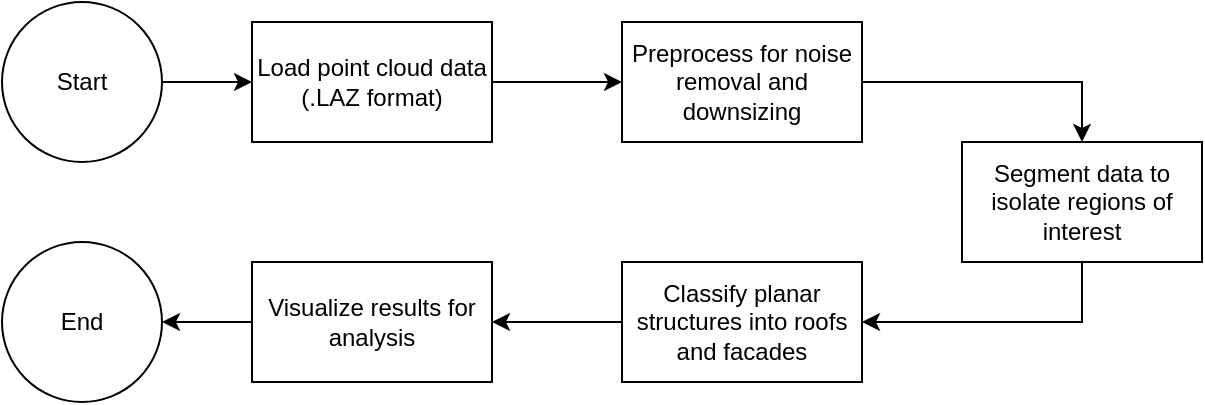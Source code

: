 <mxfile version="25.0.3">
  <diagram name="Page-1" id="64xgK3DtBkwMxU74o1Kr">
    <mxGraphModel dx="1290" dy="603" grid="1" gridSize="10" guides="1" tooltips="1" connect="1" arrows="1" fold="1" page="1" pageScale="1" pageWidth="850" pageHeight="1100" math="0" shadow="0">
      <root>
        <mxCell id="0" />
        <mxCell id="1" parent="0" />
        <mxCell id="DDGugA1gryHFAeShUxWw-9" style="edgeStyle=orthogonalEdgeStyle;rounded=0;orthogonalLoop=1;jettySize=auto;html=1;" edge="1" parent="1" source="DDGugA1gryHFAeShUxWw-2" target="DDGugA1gryHFAeShUxWw-3">
          <mxGeometry relative="1" as="geometry" />
        </mxCell>
        <mxCell id="DDGugA1gryHFAeShUxWw-2" value="Start" style="ellipse;whiteSpace=wrap;html=1;aspect=fixed;" vertex="1" parent="1">
          <mxGeometry x="70" y="80" width="80" height="80" as="geometry" />
        </mxCell>
        <mxCell id="DDGugA1gryHFAeShUxWw-10" style="edgeStyle=orthogonalEdgeStyle;rounded=0;orthogonalLoop=1;jettySize=auto;html=1;" edge="1" parent="1" source="DDGugA1gryHFAeShUxWw-3" target="DDGugA1gryHFAeShUxWw-4">
          <mxGeometry relative="1" as="geometry" />
        </mxCell>
        <mxCell id="DDGugA1gryHFAeShUxWw-3" value="Load point cloud data (.LAZ format)" style="rounded=0;whiteSpace=wrap;html=1;" vertex="1" parent="1">
          <mxGeometry x="195" y="90" width="120" height="60" as="geometry" />
        </mxCell>
        <mxCell id="DDGugA1gryHFAeShUxWw-13" style="edgeStyle=orthogonalEdgeStyle;rounded=0;orthogonalLoop=1;jettySize=auto;html=1;entryX=0.5;entryY=0;entryDx=0;entryDy=0;" edge="1" parent="1" source="DDGugA1gryHFAeShUxWw-4" target="DDGugA1gryHFAeShUxWw-5">
          <mxGeometry relative="1" as="geometry" />
        </mxCell>
        <mxCell id="DDGugA1gryHFAeShUxWw-4" value="Preprocess for noise removal and downsizing" style="rounded=0;whiteSpace=wrap;html=1;" vertex="1" parent="1">
          <mxGeometry x="380" y="90" width="120" height="60" as="geometry" />
        </mxCell>
        <mxCell id="DDGugA1gryHFAeShUxWw-14" style="edgeStyle=orthogonalEdgeStyle;rounded=0;orthogonalLoop=1;jettySize=auto;html=1;entryX=1;entryY=0.5;entryDx=0;entryDy=0;exitX=0.5;exitY=1;exitDx=0;exitDy=0;" edge="1" parent="1" source="DDGugA1gryHFAeShUxWw-5" target="DDGugA1gryHFAeShUxWw-6">
          <mxGeometry relative="1" as="geometry" />
        </mxCell>
        <mxCell id="DDGugA1gryHFAeShUxWw-5" value="Segment data to isolate regions of interest" style="rounded=0;whiteSpace=wrap;html=1;" vertex="1" parent="1">
          <mxGeometry x="550" y="150" width="120" height="60" as="geometry" />
        </mxCell>
        <mxCell id="DDGugA1gryHFAeShUxWw-15" style="edgeStyle=orthogonalEdgeStyle;rounded=0;orthogonalLoop=1;jettySize=auto;html=1;" edge="1" parent="1" source="DDGugA1gryHFAeShUxWw-6" target="DDGugA1gryHFAeShUxWw-7">
          <mxGeometry relative="1" as="geometry" />
        </mxCell>
        <mxCell id="DDGugA1gryHFAeShUxWw-6" value="Classify planar structures into roofs and facades" style="rounded=0;whiteSpace=wrap;html=1;" vertex="1" parent="1">
          <mxGeometry x="380" y="210" width="120" height="60" as="geometry" />
        </mxCell>
        <mxCell id="DDGugA1gryHFAeShUxWw-16" value="" style="edgeStyle=orthogonalEdgeStyle;rounded=0;orthogonalLoop=1;jettySize=auto;html=1;" edge="1" parent="1" source="DDGugA1gryHFAeShUxWw-7" target="DDGugA1gryHFAeShUxWw-8">
          <mxGeometry relative="1" as="geometry" />
        </mxCell>
        <mxCell id="DDGugA1gryHFAeShUxWw-7" value="Visualize results for analysis" style="rounded=0;whiteSpace=wrap;html=1;" vertex="1" parent="1">
          <mxGeometry x="195" y="210" width="120" height="60" as="geometry" />
        </mxCell>
        <mxCell id="DDGugA1gryHFAeShUxWw-8" value="End" style="ellipse;whiteSpace=wrap;html=1;aspect=fixed;" vertex="1" parent="1">
          <mxGeometry x="70" y="200" width="80" height="80" as="geometry" />
        </mxCell>
      </root>
    </mxGraphModel>
  </diagram>
</mxfile>
